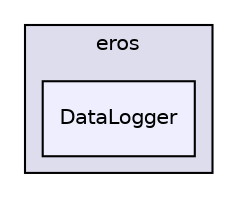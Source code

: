 digraph "/Users/runner/work/eROS/eROS/include/eros/DataLogger" {
  compound=true
  node [ fontsize="10", fontname="Helvetica"];
  edge [ labelfontsize="10", labelfontname="Helvetica"];
  subgraph clusterdir_51c9ec86b365bf851debf00262ff713e {
    graph [ bgcolor="#ddddee", pencolor="black", label="eros" fontname="Helvetica", fontsize="10", URL="dir_51c9ec86b365bf851debf00262ff713e.html"]
  dir_a6e829f4794dd7a5125f5877942d922a [shape=box, label="DataLogger", style="filled", fillcolor="#eeeeff", pencolor="black", URL="dir_a6e829f4794dd7a5125f5877942d922a.html"];
  }
}
